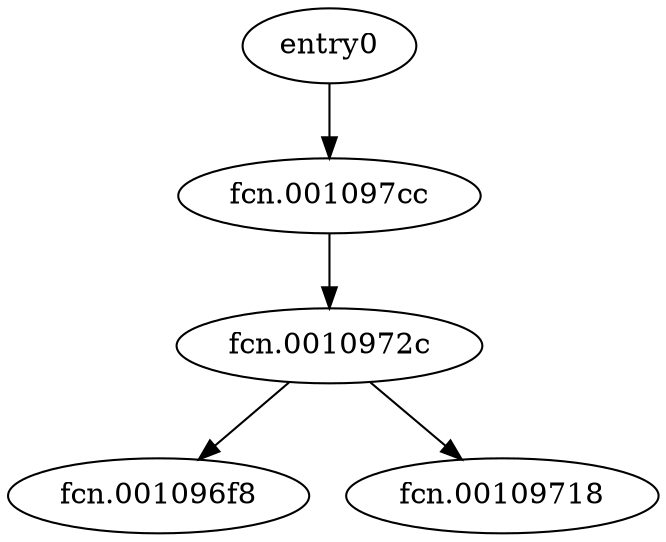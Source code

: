 digraph code {
  "0x00108bc0" [label="entry0"];
  "0x00108bc0" -> "0x001097cc";
  "0x001097cc" [label="fcn.001097cc"];
  "0x001097cc" [label="fcn.001097cc"];
  "0x001097cc" -> "0x0010972c";
  "0x0010972c" [label="fcn.0010972c"];
  "0x0010972c" [label="fcn.0010972c"];
  "0x0010972c" -> "0x001096f8";
  "0x001096f8" [label="fcn.001096f8"];
  "0x0010972c" -> "0x00109718";
  "0x00109718" [label="fcn.00109718"];
}